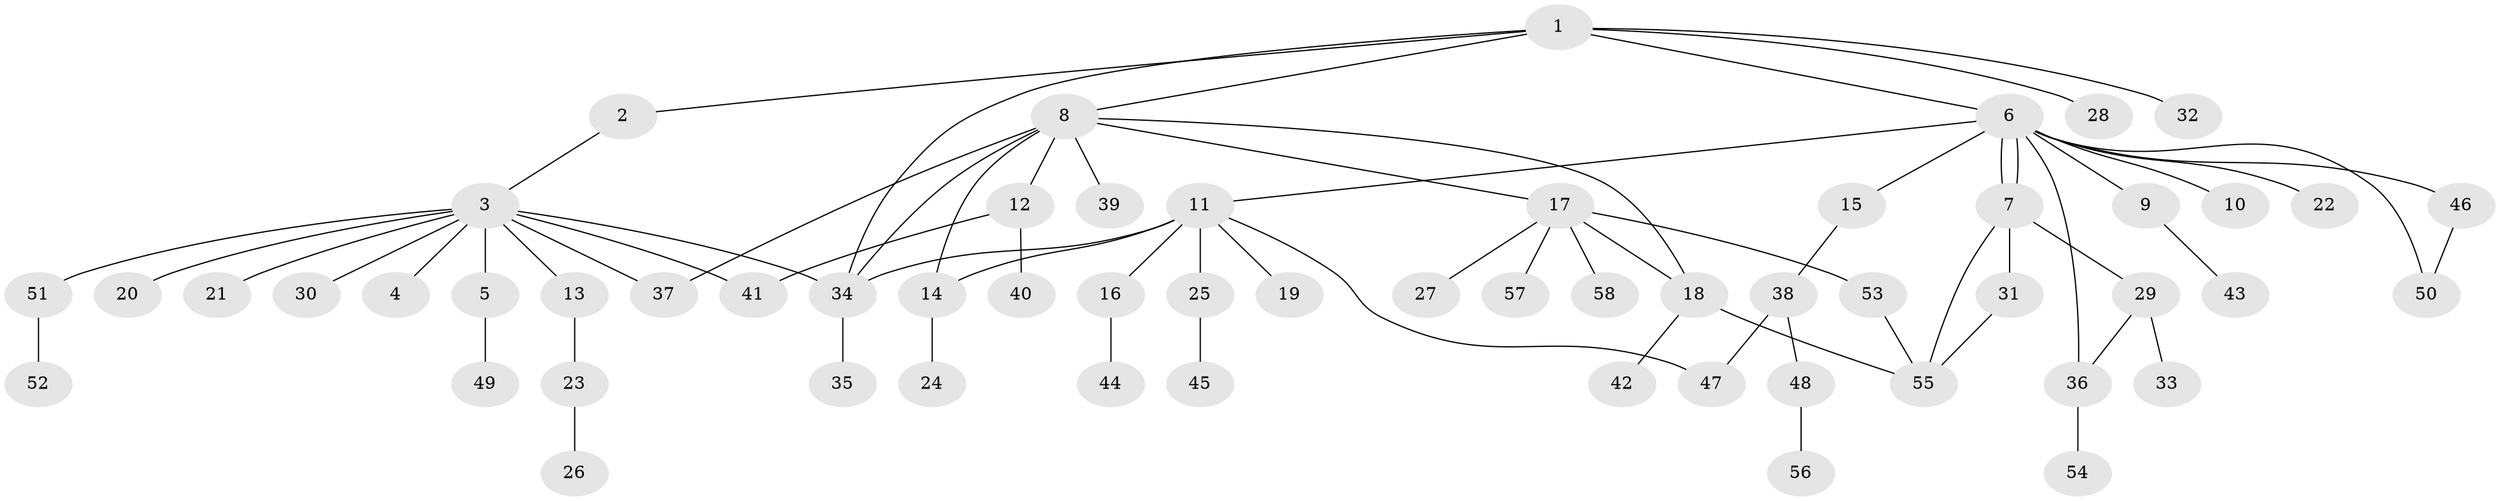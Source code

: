 // coarse degree distribution, {2: 0.07692307692307693, 9: 0.038461538461538464, 1: 0.5384615384615384, 4: 0.07692307692307693, 6: 0.07692307692307693, 3: 0.11538461538461539, 7: 0.038461538461538464, 5: 0.038461538461538464}
// Generated by graph-tools (version 1.1) at 2025/36/03/04/25 23:36:42]
// undirected, 58 vertices, 71 edges
graph export_dot {
  node [color=gray90,style=filled];
  1;
  2;
  3;
  4;
  5;
  6;
  7;
  8;
  9;
  10;
  11;
  12;
  13;
  14;
  15;
  16;
  17;
  18;
  19;
  20;
  21;
  22;
  23;
  24;
  25;
  26;
  27;
  28;
  29;
  30;
  31;
  32;
  33;
  34;
  35;
  36;
  37;
  38;
  39;
  40;
  41;
  42;
  43;
  44;
  45;
  46;
  47;
  48;
  49;
  50;
  51;
  52;
  53;
  54;
  55;
  56;
  57;
  58;
  1 -- 2;
  1 -- 6;
  1 -- 8;
  1 -- 28;
  1 -- 32;
  1 -- 34;
  2 -- 3;
  3 -- 4;
  3 -- 5;
  3 -- 13;
  3 -- 20;
  3 -- 21;
  3 -- 30;
  3 -- 34;
  3 -- 37;
  3 -- 41;
  3 -- 51;
  5 -- 49;
  6 -- 7;
  6 -- 7;
  6 -- 9;
  6 -- 10;
  6 -- 11;
  6 -- 15;
  6 -- 22;
  6 -- 36;
  6 -- 46;
  6 -- 50;
  7 -- 29;
  7 -- 31;
  7 -- 55;
  8 -- 12;
  8 -- 14;
  8 -- 17;
  8 -- 18;
  8 -- 34;
  8 -- 37;
  8 -- 39;
  9 -- 43;
  11 -- 14;
  11 -- 16;
  11 -- 19;
  11 -- 25;
  11 -- 34;
  11 -- 47;
  12 -- 40;
  12 -- 41;
  13 -- 23;
  14 -- 24;
  15 -- 38;
  16 -- 44;
  17 -- 18;
  17 -- 27;
  17 -- 53;
  17 -- 57;
  17 -- 58;
  18 -- 42;
  18 -- 55;
  23 -- 26;
  25 -- 45;
  29 -- 33;
  29 -- 36;
  31 -- 55;
  34 -- 35;
  36 -- 54;
  38 -- 47;
  38 -- 48;
  46 -- 50;
  48 -- 56;
  51 -- 52;
  53 -- 55;
}
